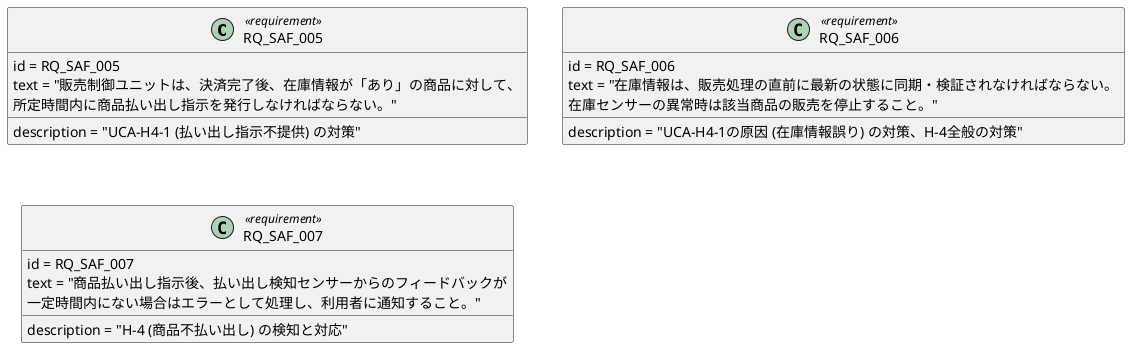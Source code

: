 @startuml

' (既存の要求図の STPA安全要求 パッケージ内に追加)
' package "STPA安全要求" {
'   ... (既存の RQ_SAF_001 から RQ_SAF_004) ...

  class RQ_SAF_005 <<requirement>> {
    id = RQ_SAF_005
    text = "販売制御ユニットは、決済完了後、在庫情報が「あり」の商品に対して、\n所定時間内に商品払い出し指示を発行しなければならない。"
    description = "UCA-H4-1 (払い出し指示不提供) の対策"
  }
  class RQ_SAF_006 <<requirement>> {
    id = RQ_SAF_006
    text = "在庫情報は、販売処理の直前に最新の状態に同期・検証されなければならない。\n在庫センサーの異常時は該当商品の販売を停止すること。"
    description = "UCA-H4-1の原因 (在庫情報誤り) の対策、H-4全般の対策"
  }
  class RQ_SAF_007 <<requirement>> {
    id = RQ_SAF_007
    text = "商品払い出し指示後、払い出し検知センサーからのフィードバックが\n一定時間内にない場合はエラーとして処理し、利用者に通知すること。"
    description = "H-4 (商品不払い出し) の検知と対応"
  }
' }

' (ハザードと安全要求の関連付けに以下を追加)
' RQ_SAF_005 ..> H4 : <<mitigates>>
' RQ_SAF_006 ..> H4 : <<mitigates>>
' RQ_SAF_007 ..> H4 : <<mitigates>>

' (UCAと安全要求の関連付けも表現可能 - 例:ノートや依存関係で)
' RQ_SAF_005 ..> UCA_H4_1_REF : <<prevents>> ' UCA_H4_1_REFはUCA-H4-1を表す要素への参照(例:ノート)


@enduml